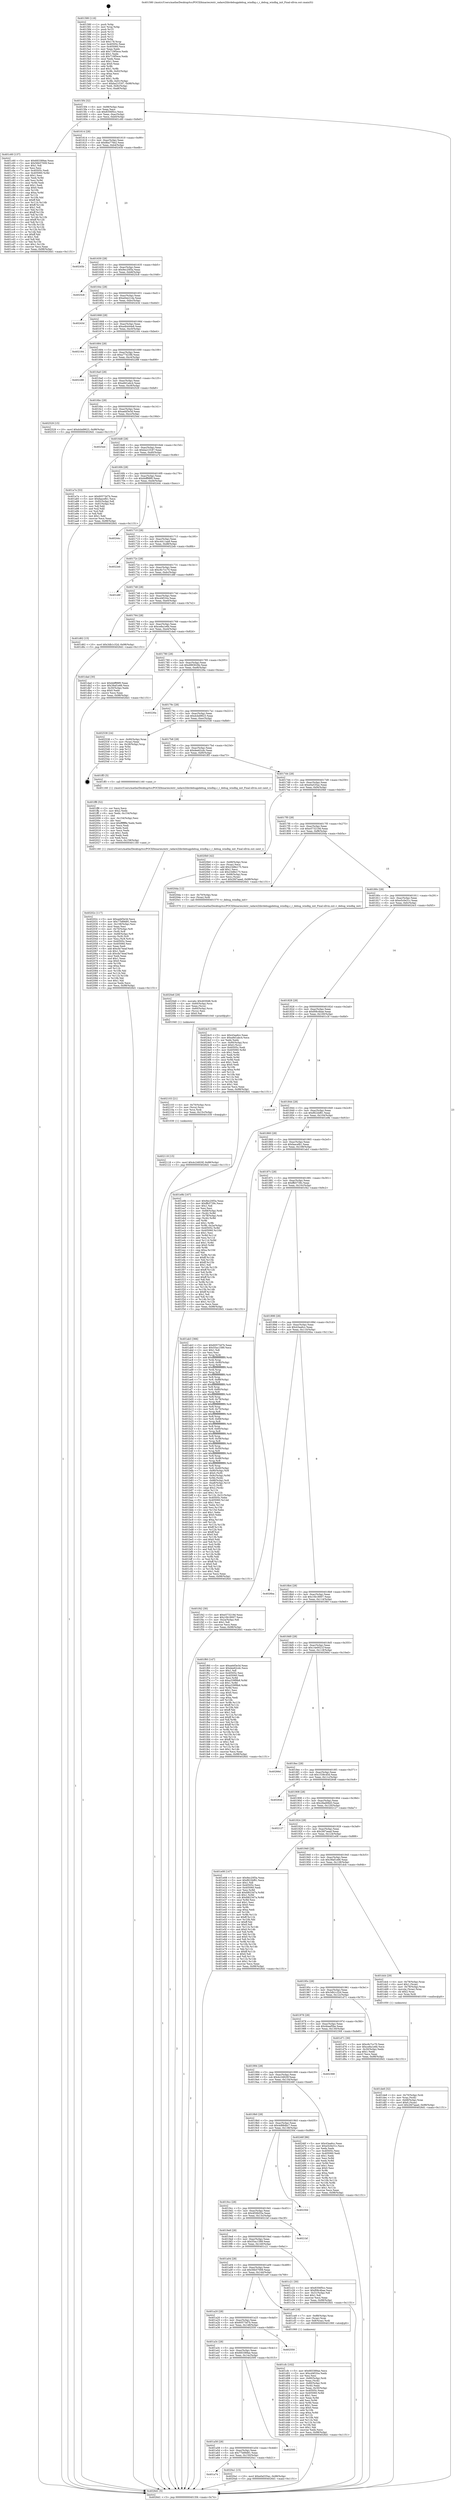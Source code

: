 digraph "0x401580" {
  label = "0x401580 (/mnt/c/Users/mathe/Desktop/tcc/POCII/binaries/extr_radare2librdebugpdebug_windbg.c_r_debug_windbg_init_Final-ollvm.out::main(0))"
  labelloc = "t"
  node[shape=record]

  Entry [label="",width=0.3,height=0.3,shape=circle,fillcolor=black,style=filled]
  "0x4015f4" [label="{
     0x4015f4 [32]\l
     | [instrs]\l
     &nbsp;&nbsp;0x4015f4 \<+6\>: mov -0x98(%rbp),%eax\l
     &nbsp;&nbsp;0x4015fa \<+2\>: mov %eax,%ecx\l
     &nbsp;&nbsp;0x4015fc \<+6\>: sub $0x8356f5cc,%ecx\l
     &nbsp;&nbsp;0x401602 \<+6\>: mov %eax,-0xac(%rbp)\l
     &nbsp;&nbsp;0x401608 \<+6\>: mov %ecx,-0xb0(%rbp)\l
     &nbsp;&nbsp;0x40160e \<+6\>: je 0000000000401c60 \<main+0x6e0\>\l
  }"]
  "0x401c60" [label="{
     0x401c60 [137]\l
     | [instrs]\l
     &nbsp;&nbsp;0x401c60 \<+5\>: mov $0x683389ae,%eax\l
     &nbsp;&nbsp;0x401c65 \<+5\>: mov $0x56b57009,%ecx\l
     &nbsp;&nbsp;0x401c6a \<+2\>: mov $0x1,%dl\l
     &nbsp;&nbsp;0x401c6c \<+2\>: xor %esi,%esi\l
     &nbsp;&nbsp;0x401c6e \<+7\>: mov 0x40505c,%edi\l
     &nbsp;&nbsp;0x401c75 \<+8\>: mov 0x405060,%r8d\l
     &nbsp;&nbsp;0x401c7d \<+3\>: sub $0x1,%esi\l
     &nbsp;&nbsp;0x401c80 \<+3\>: mov %edi,%r9d\l
     &nbsp;&nbsp;0x401c83 \<+3\>: add %esi,%r9d\l
     &nbsp;&nbsp;0x401c86 \<+4\>: imul %r9d,%edi\l
     &nbsp;&nbsp;0x401c8a \<+3\>: and $0x1,%edi\l
     &nbsp;&nbsp;0x401c8d \<+3\>: cmp $0x0,%edi\l
     &nbsp;&nbsp;0x401c90 \<+4\>: sete %r10b\l
     &nbsp;&nbsp;0x401c94 \<+4\>: cmp $0xa,%r8d\l
     &nbsp;&nbsp;0x401c98 \<+4\>: setl %r11b\l
     &nbsp;&nbsp;0x401c9c \<+3\>: mov %r10b,%bl\l
     &nbsp;&nbsp;0x401c9f \<+3\>: xor $0xff,%bl\l
     &nbsp;&nbsp;0x401ca2 \<+3\>: mov %r11b,%r14b\l
     &nbsp;&nbsp;0x401ca5 \<+4\>: xor $0xff,%r14b\l
     &nbsp;&nbsp;0x401ca9 \<+3\>: xor $0x1,%dl\l
     &nbsp;&nbsp;0x401cac \<+3\>: mov %bl,%r15b\l
     &nbsp;&nbsp;0x401caf \<+4\>: and $0xff,%r15b\l
     &nbsp;&nbsp;0x401cb3 \<+3\>: and %dl,%r10b\l
     &nbsp;&nbsp;0x401cb6 \<+3\>: mov %r14b,%r12b\l
     &nbsp;&nbsp;0x401cb9 \<+4\>: and $0xff,%r12b\l
     &nbsp;&nbsp;0x401cbd \<+3\>: and %dl,%r11b\l
     &nbsp;&nbsp;0x401cc0 \<+3\>: or %r10b,%r15b\l
     &nbsp;&nbsp;0x401cc3 \<+3\>: or %r11b,%r12b\l
     &nbsp;&nbsp;0x401cc6 \<+3\>: xor %r12b,%r15b\l
     &nbsp;&nbsp;0x401cc9 \<+3\>: or %r14b,%bl\l
     &nbsp;&nbsp;0x401ccc \<+3\>: xor $0xff,%bl\l
     &nbsp;&nbsp;0x401ccf \<+3\>: or $0x1,%dl\l
     &nbsp;&nbsp;0x401cd2 \<+2\>: and %dl,%bl\l
     &nbsp;&nbsp;0x401cd4 \<+3\>: or %bl,%r15b\l
     &nbsp;&nbsp;0x401cd7 \<+4\>: test $0x1,%r15b\l
     &nbsp;&nbsp;0x401cdb \<+3\>: cmovne %ecx,%eax\l
     &nbsp;&nbsp;0x401cde \<+6\>: mov %eax,-0x98(%rbp)\l
     &nbsp;&nbsp;0x401ce4 \<+5\>: jmp 00000000004026d1 \<main+0x1151\>\l
  }"]
  "0x401614" [label="{
     0x401614 [28]\l
     | [instrs]\l
     &nbsp;&nbsp;0x401614 \<+5\>: jmp 0000000000401619 \<main+0x99\>\l
     &nbsp;&nbsp;0x401619 \<+6\>: mov -0xac(%rbp),%eax\l
     &nbsp;&nbsp;0x40161f \<+5\>: sub $0x8ba776e2,%eax\l
     &nbsp;&nbsp;0x401624 \<+6\>: mov %eax,-0xb4(%rbp)\l
     &nbsp;&nbsp;0x40162a \<+6\>: je 000000000040245b \<main+0xedb\>\l
  }"]
  Exit [label="",width=0.3,height=0.3,shape=circle,fillcolor=black,style=filled,peripheries=2]
  "0x40245b" [label="{
     0x40245b\l
  }", style=dashed]
  "0x401630" [label="{
     0x401630 [28]\l
     | [instrs]\l
     &nbsp;&nbsp;0x401630 \<+5\>: jmp 0000000000401635 \<main+0xb5\>\l
     &nbsp;&nbsp;0x401635 \<+6\>: mov -0xac(%rbp),%eax\l
     &nbsp;&nbsp;0x40163b \<+5\>: sub $0x9ec20f3a,%eax\l
     &nbsp;&nbsp;0x401640 \<+6\>: mov %eax,-0xb8(%rbp)\l
     &nbsp;&nbsp;0x401646 \<+6\>: je 00000000004025c8 \<main+0x1048\>\l
  }"]
  "0x402118" [label="{
     0x402118 [15]\l
     | [instrs]\l
     &nbsp;&nbsp;0x402118 \<+10\>: movl $0x4c24820f,-0x98(%rbp)\l
     &nbsp;&nbsp;0x402122 \<+5\>: jmp 00000000004026d1 \<main+0x1151\>\l
  }"]
  "0x4025c8" [label="{
     0x4025c8\l
  }", style=dashed]
  "0x40164c" [label="{
     0x40164c [28]\l
     | [instrs]\l
     &nbsp;&nbsp;0x40164c \<+5\>: jmp 0000000000401651 \<main+0xd1\>\l
     &nbsp;&nbsp;0x401651 \<+6\>: mov -0xac(%rbp),%eax\l
     &nbsp;&nbsp;0x401657 \<+5\>: sub $0xa0ee21da,%eax\l
     &nbsp;&nbsp;0x40165c \<+6\>: mov %eax,-0xbc(%rbp)\l
     &nbsp;&nbsp;0x401662 \<+6\>: je 000000000040243d \<main+0xebd\>\l
  }"]
  "0x402103" [label="{
     0x402103 [21]\l
     | [instrs]\l
     &nbsp;&nbsp;0x402103 \<+4\>: mov -0x70(%rbp),%rcx\l
     &nbsp;&nbsp;0x402107 \<+3\>: mov (%rcx),%rcx\l
     &nbsp;&nbsp;0x40210a \<+3\>: mov %rcx,%rdi\l
     &nbsp;&nbsp;0x40210d \<+6\>: mov %eax,-0x15c(%rbp)\l
     &nbsp;&nbsp;0x402113 \<+5\>: call 0000000000401030 \<free@plt\>\l
     | [calls]\l
     &nbsp;&nbsp;0x401030 \{1\} (unknown)\l
  }"]
  "0x40243d" [label="{
     0x40243d\l
  }", style=dashed]
  "0x401668" [label="{
     0x401668 [28]\l
     | [instrs]\l
     &nbsp;&nbsp;0x401668 \<+5\>: jmp 000000000040166d \<main+0xed\>\l
     &nbsp;&nbsp;0x40166d \<+6\>: mov -0xac(%rbp),%eax\l
     &nbsp;&nbsp;0x401673 \<+5\>: sub $0xa4b444e8,%eax\l
     &nbsp;&nbsp;0x401678 \<+6\>: mov %eax,-0xc0(%rbp)\l
     &nbsp;&nbsp;0x40167e \<+6\>: je 0000000000402164 \<main+0xbe4\>\l
  }"]
  "0x4020e6" [label="{
     0x4020e6 [29]\l
     | [instrs]\l
     &nbsp;&nbsp;0x4020e6 \<+10\>: movabs $0x4030d6,%rdi\l
     &nbsp;&nbsp;0x4020f0 \<+4\>: mov -0x60(%rbp),%rcx\l
     &nbsp;&nbsp;0x4020f4 \<+2\>: mov %eax,(%rcx)\l
     &nbsp;&nbsp;0x4020f6 \<+4\>: mov -0x60(%rbp),%rcx\l
     &nbsp;&nbsp;0x4020fa \<+2\>: mov (%rcx),%esi\l
     &nbsp;&nbsp;0x4020fc \<+2\>: mov $0x0,%al\l
     &nbsp;&nbsp;0x4020fe \<+5\>: call 0000000000401040 \<printf@plt\>\l
     | [calls]\l
     &nbsp;&nbsp;0x401040 \{1\} (unknown)\l
  }"]
  "0x402164" [label="{
     0x402164\l
  }", style=dashed]
  "0x401684" [label="{
     0x401684 [28]\l
     | [instrs]\l
     &nbsp;&nbsp;0x401684 \<+5\>: jmp 0000000000401689 \<main+0x109\>\l
     &nbsp;&nbsp;0x401689 \<+6\>: mov -0xac(%rbp),%eax\l
     &nbsp;&nbsp;0x40168f \<+5\>: sub $0xa77423fb,%eax\l
     &nbsp;&nbsp;0x401694 \<+6\>: mov %eax,-0xc4(%rbp)\l
     &nbsp;&nbsp;0x40169a \<+6\>: je 0000000000402288 \<main+0xd08\>\l
  }"]
  "0x401a74" [label="{
     0x401a74\l
  }", style=dashed]
  "0x402288" [label="{
     0x402288\l
  }", style=dashed]
  "0x4016a0" [label="{
     0x4016a0 [28]\l
     | [instrs]\l
     &nbsp;&nbsp;0x4016a0 \<+5\>: jmp 00000000004016a5 \<main+0x125\>\l
     &nbsp;&nbsp;0x4016a5 \<+6\>: mov -0xac(%rbp),%eax\l
     &nbsp;&nbsp;0x4016ab \<+5\>: sub $0xa9d1abc4,%eax\l
     &nbsp;&nbsp;0x4016b0 \<+6\>: mov %eax,-0xc8(%rbp)\l
     &nbsp;&nbsp;0x4016b6 \<+6\>: je 0000000000402529 \<main+0xfa9\>\l
  }"]
  "0x4020a1" [label="{
     0x4020a1 [15]\l
     | [instrs]\l
     &nbsp;&nbsp;0x4020a1 \<+10\>: movl $0xe0a535ac,-0x98(%rbp)\l
     &nbsp;&nbsp;0x4020ab \<+5\>: jmp 00000000004026d1 \<main+0x1151\>\l
  }"]
  "0x402529" [label="{
     0x402529 [15]\l
     | [instrs]\l
     &nbsp;&nbsp;0x402529 \<+10\>: movl $0xdcbd9623,-0x98(%rbp)\l
     &nbsp;&nbsp;0x402533 \<+5\>: jmp 00000000004026d1 \<main+0x1151\>\l
  }"]
  "0x4016bc" [label="{
     0x4016bc [28]\l
     | [instrs]\l
     &nbsp;&nbsp;0x4016bc \<+5\>: jmp 00000000004016c1 \<main+0x141\>\l
     &nbsp;&nbsp;0x4016c1 \<+6\>: mov -0xac(%rbp),%eax\l
     &nbsp;&nbsp;0x4016c7 \<+5\>: sub $0xaebf3e3d,%eax\l
     &nbsp;&nbsp;0x4016cc \<+6\>: mov %eax,-0xcc(%rbp)\l
     &nbsp;&nbsp;0x4016d2 \<+6\>: je 00000000004025ed \<main+0x106d\>\l
  }"]
  "0x401a58" [label="{
     0x401a58 [28]\l
     | [instrs]\l
     &nbsp;&nbsp;0x401a58 \<+5\>: jmp 0000000000401a5d \<main+0x4dd\>\l
     &nbsp;&nbsp;0x401a5d \<+6\>: mov -0xac(%rbp),%eax\l
     &nbsp;&nbsp;0x401a63 \<+5\>: sub $0x77b89d91,%eax\l
     &nbsp;&nbsp;0x401a68 \<+6\>: mov %eax,-0x150(%rbp)\l
     &nbsp;&nbsp;0x401a6e \<+6\>: je 00000000004020a1 \<main+0xb21\>\l
  }"]
  "0x4025ed" [label="{
     0x4025ed\l
  }", style=dashed]
  "0x4016d8" [label="{
     0x4016d8 [28]\l
     | [instrs]\l
     &nbsp;&nbsp;0x4016d8 \<+5\>: jmp 00000000004016dd \<main+0x15d\>\l
     &nbsp;&nbsp;0x4016dd \<+6\>: mov -0xac(%rbp),%eax\l
     &nbsp;&nbsp;0x4016e3 \<+5\>: sub $0xba21f187,%eax\l
     &nbsp;&nbsp;0x4016e8 \<+6\>: mov %eax,-0xd0(%rbp)\l
     &nbsp;&nbsp;0x4016ee \<+6\>: je 0000000000401a7e \<main+0x4fe\>\l
  }"]
  "0x402595" [label="{
     0x402595\l
  }", style=dashed]
  "0x401a7e" [label="{
     0x401a7e [53]\l
     | [instrs]\l
     &nbsp;&nbsp;0x401a7e \<+5\>: mov $0x60573d7b,%eax\l
     &nbsp;&nbsp;0x401a83 \<+5\>: mov $0xfaacefb1,%ecx\l
     &nbsp;&nbsp;0x401a88 \<+6\>: mov -0x92(%rbp),%dl\l
     &nbsp;&nbsp;0x401a8e \<+7\>: mov -0x91(%rbp),%sil\l
     &nbsp;&nbsp;0x401a95 \<+3\>: mov %dl,%dil\l
     &nbsp;&nbsp;0x401a98 \<+3\>: and %sil,%dil\l
     &nbsp;&nbsp;0x401a9b \<+3\>: xor %sil,%dl\l
     &nbsp;&nbsp;0x401a9e \<+3\>: or %dl,%dil\l
     &nbsp;&nbsp;0x401aa1 \<+4\>: test $0x1,%dil\l
     &nbsp;&nbsp;0x401aa5 \<+3\>: cmovne %ecx,%eax\l
     &nbsp;&nbsp;0x401aa8 \<+6\>: mov %eax,-0x98(%rbp)\l
     &nbsp;&nbsp;0x401aae \<+5\>: jmp 00000000004026d1 \<main+0x1151\>\l
  }"]
  "0x4016f4" [label="{
     0x4016f4 [28]\l
     | [instrs]\l
     &nbsp;&nbsp;0x4016f4 \<+5\>: jmp 00000000004016f9 \<main+0x179\>\l
     &nbsp;&nbsp;0x4016f9 \<+6\>: mov -0xac(%rbp),%eax\l
     &nbsp;&nbsp;0x4016ff \<+5\>: sub $0xbbff98f0,%eax\l
     &nbsp;&nbsp;0x401704 \<+6\>: mov %eax,-0xd4(%rbp)\l
     &nbsp;&nbsp;0x40170a \<+6\>: je 000000000040244c \<main+0xecc\>\l
  }"]
  "0x4026d1" [label="{
     0x4026d1 [5]\l
     | [instrs]\l
     &nbsp;&nbsp;0x4026d1 \<+5\>: jmp 00000000004015f4 \<main+0x74\>\l
  }"]
  "0x401580" [label="{
     0x401580 [116]\l
     | [instrs]\l
     &nbsp;&nbsp;0x401580 \<+1\>: push %rbp\l
     &nbsp;&nbsp;0x401581 \<+3\>: mov %rsp,%rbp\l
     &nbsp;&nbsp;0x401584 \<+2\>: push %r15\l
     &nbsp;&nbsp;0x401586 \<+2\>: push %r14\l
     &nbsp;&nbsp;0x401588 \<+2\>: push %r13\l
     &nbsp;&nbsp;0x40158a \<+2\>: push %r12\l
     &nbsp;&nbsp;0x40158c \<+1\>: push %rbx\l
     &nbsp;&nbsp;0x40158d \<+7\>: sub $0x178,%rsp\l
     &nbsp;&nbsp;0x401594 \<+7\>: mov 0x40505c,%eax\l
     &nbsp;&nbsp;0x40159b \<+7\>: mov 0x405060,%ecx\l
     &nbsp;&nbsp;0x4015a2 \<+2\>: mov %eax,%edx\l
     &nbsp;&nbsp;0x4015a4 \<+6\>: add $0x719f5ece,%edx\l
     &nbsp;&nbsp;0x4015aa \<+3\>: sub $0x1,%edx\l
     &nbsp;&nbsp;0x4015ad \<+6\>: sub $0x719f5ece,%edx\l
     &nbsp;&nbsp;0x4015b3 \<+3\>: imul %edx,%eax\l
     &nbsp;&nbsp;0x4015b6 \<+3\>: and $0x1,%eax\l
     &nbsp;&nbsp;0x4015b9 \<+3\>: cmp $0x0,%eax\l
     &nbsp;&nbsp;0x4015bc \<+4\>: sete %r8b\l
     &nbsp;&nbsp;0x4015c0 \<+4\>: and $0x1,%r8b\l
     &nbsp;&nbsp;0x4015c4 \<+7\>: mov %r8b,-0x92(%rbp)\l
     &nbsp;&nbsp;0x4015cb \<+3\>: cmp $0xa,%ecx\l
     &nbsp;&nbsp;0x4015ce \<+4\>: setl %r8b\l
     &nbsp;&nbsp;0x4015d2 \<+4\>: and $0x1,%r8b\l
     &nbsp;&nbsp;0x4015d6 \<+7\>: mov %r8b,-0x91(%rbp)\l
     &nbsp;&nbsp;0x4015dd \<+10\>: movl $0xba21f187,-0x98(%rbp)\l
     &nbsp;&nbsp;0x4015e7 \<+6\>: mov %edi,-0x9c(%rbp)\l
     &nbsp;&nbsp;0x4015ed \<+7\>: mov %rsi,-0xa8(%rbp)\l
  }"]
  "0x401a3c" [label="{
     0x401a3c [28]\l
     | [instrs]\l
     &nbsp;&nbsp;0x401a3c \<+5\>: jmp 0000000000401a41 \<main+0x4c1\>\l
     &nbsp;&nbsp;0x401a41 \<+6\>: mov -0xac(%rbp),%eax\l
     &nbsp;&nbsp;0x401a47 \<+5\>: sub $0x683389ae,%eax\l
     &nbsp;&nbsp;0x401a4c \<+6\>: mov %eax,-0x14c(%rbp)\l
     &nbsp;&nbsp;0x401a52 \<+6\>: je 0000000000402595 \<main+0x1015\>\l
  }"]
  "0x40244c" [label="{
     0x40244c\l
  }", style=dashed]
  "0x401710" [label="{
     0x401710 [28]\l
     | [instrs]\l
     &nbsp;&nbsp;0x401710 \<+5\>: jmp 0000000000401715 \<main+0x195\>\l
     &nbsp;&nbsp;0x401715 \<+6\>: mov -0xac(%rbp),%eax\l
     &nbsp;&nbsp;0x40171b \<+5\>: sub $0xc4411aa9,%eax\l
     &nbsp;&nbsp;0x401720 \<+6\>: mov %eax,-0xd8(%rbp)\l
     &nbsp;&nbsp;0x401726 \<+6\>: je 00000000004022eb \<main+0xd6b\>\l
  }"]
  "0x402550" [label="{
     0x402550\l
  }", style=dashed]
  "0x4022eb" [label="{
     0x4022eb\l
  }", style=dashed]
  "0x40172c" [label="{
     0x40172c [28]\l
     | [instrs]\l
     &nbsp;&nbsp;0x40172c \<+5\>: jmp 0000000000401731 \<main+0x1b1\>\l
     &nbsp;&nbsp;0x401731 \<+6\>: mov -0xac(%rbp),%eax\l
     &nbsp;&nbsp;0x401737 \<+5\>: sub $0xc6c7cc70,%eax\l
     &nbsp;&nbsp;0x40173c \<+6\>: mov %eax,-0xdc(%rbp)\l
     &nbsp;&nbsp;0x401742 \<+6\>: je 0000000000401d8f \<main+0x80f\>\l
  }"]
  "0x40202c" [label="{
     0x40202c [117]\l
     | [instrs]\l
     &nbsp;&nbsp;0x40202c \<+5\>: mov $0xaebf3e3d,%ecx\l
     &nbsp;&nbsp;0x402031 \<+5\>: mov $0x77b89d91,%edx\l
     &nbsp;&nbsp;0x402036 \<+6\>: mov -0x158(%rbp),%esi\l
     &nbsp;&nbsp;0x40203c \<+3\>: imul %eax,%esi\l
     &nbsp;&nbsp;0x40203f \<+4\>: mov -0x70(%rbp),%r8\l
     &nbsp;&nbsp;0x402043 \<+3\>: mov (%r8),%r8\l
     &nbsp;&nbsp;0x402046 \<+4\>: mov -0x68(%rbp),%r9\l
     &nbsp;&nbsp;0x40204a \<+3\>: movslq (%r9),%r9\l
     &nbsp;&nbsp;0x40204d \<+4\>: mov %esi,(%r8,%r9,4)\l
     &nbsp;&nbsp;0x402051 \<+7\>: mov 0x40505c,%eax\l
     &nbsp;&nbsp;0x402058 \<+7\>: mov 0x405060,%esi\l
     &nbsp;&nbsp;0x40205f \<+2\>: mov %eax,%edi\l
     &nbsp;&nbsp;0x402061 \<+6\>: add $0xcfa74eaf,%edi\l
     &nbsp;&nbsp;0x402067 \<+3\>: sub $0x1,%edi\l
     &nbsp;&nbsp;0x40206a \<+6\>: sub $0xcfa74eaf,%edi\l
     &nbsp;&nbsp;0x402070 \<+3\>: imul %edi,%eax\l
     &nbsp;&nbsp;0x402073 \<+3\>: and $0x1,%eax\l
     &nbsp;&nbsp;0x402076 \<+3\>: cmp $0x0,%eax\l
     &nbsp;&nbsp;0x402079 \<+4\>: sete %r10b\l
     &nbsp;&nbsp;0x40207d \<+3\>: cmp $0xa,%esi\l
     &nbsp;&nbsp;0x402080 \<+4\>: setl %r11b\l
     &nbsp;&nbsp;0x402084 \<+3\>: mov %r10b,%bl\l
     &nbsp;&nbsp;0x402087 \<+3\>: and %r11b,%bl\l
     &nbsp;&nbsp;0x40208a \<+3\>: xor %r11b,%r10b\l
     &nbsp;&nbsp;0x40208d \<+3\>: or %r10b,%bl\l
     &nbsp;&nbsp;0x402090 \<+3\>: test $0x1,%bl\l
     &nbsp;&nbsp;0x402093 \<+3\>: cmovne %edx,%ecx\l
     &nbsp;&nbsp;0x402096 \<+6\>: mov %ecx,-0x98(%rbp)\l
     &nbsp;&nbsp;0x40209c \<+5\>: jmp 00000000004026d1 \<main+0x1151\>\l
  }"]
  "0x401d8f" [label="{
     0x401d8f\l
  }", style=dashed]
  "0x401748" [label="{
     0x401748 [28]\l
     | [instrs]\l
     &nbsp;&nbsp;0x401748 \<+5\>: jmp 000000000040174d \<main+0x1cd\>\l
     &nbsp;&nbsp;0x40174d \<+6\>: mov -0xac(%rbp),%eax\l
     &nbsp;&nbsp;0x401753 \<+5\>: sub $0xcd4f1fce,%eax\l
     &nbsp;&nbsp;0x401758 \<+6\>: mov %eax,-0xe0(%rbp)\l
     &nbsp;&nbsp;0x40175e \<+6\>: je 0000000000401d62 \<main+0x7e2\>\l
  }"]
  "0x401ff8" [label="{
     0x401ff8 [52]\l
     | [instrs]\l
     &nbsp;&nbsp;0x401ff8 \<+2\>: xor %ecx,%ecx\l
     &nbsp;&nbsp;0x401ffa \<+5\>: mov $0x2,%edx\l
     &nbsp;&nbsp;0x401fff \<+6\>: mov %edx,-0x154(%rbp)\l
     &nbsp;&nbsp;0x402005 \<+1\>: cltd\l
     &nbsp;&nbsp;0x402006 \<+6\>: mov -0x154(%rbp),%esi\l
     &nbsp;&nbsp;0x40200c \<+2\>: idiv %esi\l
     &nbsp;&nbsp;0x40200e \<+6\>: imul $0xfffffffe,%edx,%edx\l
     &nbsp;&nbsp;0x402014 \<+2\>: mov %ecx,%edi\l
     &nbsp;&nbsp;0x402016 \<+2\>: sub %edx,%edi\l
     &nbsp;&nbsp;0x402018 \<+2\>: mov %ecx,%edx\l
     &nbsp;&nbsp;0x40201a \<+3\>: sub $0x1,%edx\l
     &nbsp;&nbsp;0x40201d \<+2\>: add %edx,%edi\l
     &nbsp;&nbsp;0x40201f \<+2\>: sub %edi,%ecx\l
     &nbsp;&nbsp;0x402021 \<+6\>: mov %ecx,-0x158(%rbp)\l
     &nbsp;&nbsp;0x402027 \<+5\>: call 0000000000401160 \<next_i\>\l
     | [calls]\l
     &nbsp;&nbsp;0x401160 \{1\} (/mnt/c/Users/mathe/Desktop/tcc/POCII/binaries/extr_radare2librdebugpdebug_windbg.c_r_debug_windbg_init_Final-ollvm.out::next_i)\l
  }"]
  "0x401d62" [label="{
     0x401d62 [15]\l
     | [instrs]\l
     &nbsp;&nbsp;0x401d62 \<+10\>: movl $0x3db1c32d,-0x98(%rbp)\l
     &nbsp;&nbsp;0x401d6c \<+5\>: jmp 00000000004026d1 \<main+0x1151\>\l
  }"]
  "0x401764" [label="{
     0x401764 [28]\l
     | [instrs]\l
     &nbsp;&nbsp;0x401764 \<+5\>: jmp 0000000000401769 \<main+0x1e9\>\l
     &nbsp;&nbsp;0x401769 \<+6\>: mov -0xac(%rbp),%eax\l
     &nbsp;&nbsp;0x40176f \<+5\>: sub $0xce8a1e6b,%eax\l
     &nbsp;&nbsp;0x401774 \<+6\>: mov %eax,-0xe4(%rbp)\l
     &nbsp;&nbsp;0x40177a \<+6\>: je 0000000000401dad \<main+0x82d\>\l
  }"]
  "0x401de8" [label="{
     0x401de8 [32]\l
     | [instrs]\l
     &nbsp;&nbsp;0x401de8 \<+4\>: mov -0x70(%rbp),%rdi\l
     &nbsp;&nbsp;0x401dec \<+3\>: mov %rax,(%rdi)\l
     &nbsp;&nbsp;0x401def \<+4\>: mov -0x68(%rbp),%rax\l
     &nbsp;&nbsp;0x401df3 \<+6\>: movl $0x0,(%rax)\l
     &nbsp;&nbsp;0x401df9 \<+10\>: movl $0x2fd7aaad,-0x98(%rbp)\l
     &nbsp;&nbsp;0x401e03 \<+5\>: jmp 00000000004026d1 \<main+0x1151\>\l
  }"]
  "0x401dad" [label="{
     0x401dad [30]\l
     | [instrs]\l
     &nbsp;&nbsp;0x401dad \<+5\>: mov $0xbbff98f0,%eax\l
     &nbsp;&nbsp;0x401db2 \<+5\>: mov $0x38af1e66,%ecx\l
     &nbsp;&nbsp;0x401db7 \<+3\>: mov -0x30(%rbp),%edx\l
     &nbsp;&nbsp;0x401dba \<+3\>: cmp $0x0,%edx\l
     &nbsp;&nbsp;0x401dbd \<+3\>: cmove %ecx,%eax\l
     &nbsp;&nbsp;0x401dc0 \<+6\>: mov %eax,-0x98(%rbp)\l
     &nbsp;&nbsp;0x401dc6 \<+5\>: jmp 00000000004026d1 \<main+0x1151\>\l
  }"]
  "0x401780" [label="{
     0x401780 [28]\l
     | [instrs]\l
     &nbsp;&nbsp;0x401780 \<+5\>: jmp 0000000000401785 \<main+0x205\>\l
     &nbsp;&nbsp;0x401785 \<+6\>: mov -0xac(%rbp),%eax\l
     &nbsp;&nbsp;0x40178b \<+5\>: sub $0xd983628e,%eax\l
     &nbsp;&nbsp;0x401790 \<+6\>: mov %eax,-0xe8(%rbp)\l
     &nbsp;&nbsp;0x401796 \<+6\>: je 000000000040226a \<main+0xcea\>\l
  }"]
  "0x401cfc" [label="{
     0x401cfc [102]\l
     | [instrs]\l
     &nbsp;&nbsp;0x401cfc \<+5\>: mov $0x683389ae,%ecx\l
     &nbsp;&nbsp;0x401d01 \<+5\>: mov $0xcd4f1fce,%edx\l
     &nbsp;&nbsp;0x401d06 \<+2\>: xor %esi,%esi\l
     &nbsp;&nbsp;0x401d08 \<+4\>: mov -0x80(%rbp),%rdi\l
     &nbsp;&nbsp;0x401d0c \<+2\>: mov %eax,(%rdi)\l
     &nbsp;&nbsp;0x401d0e \<+4\>: mov -0x80(%rbp),%rdi\l
     &nbsp;&nbsp;0x401d12 \<+2\>: mov (%rdi),%eax\l
     &nbsp;&nbsp;0x401d14 \<+3\>: mov %eax,-0x30(%rbp)\l
     &nbsp;&nbsp;0x401d17 \<+7\>: mov 0x40505c,%eax\l
     &nbsp;&nbsp;0x401d1e \<+8\>: mov 0x405060,%r8d\l
     &nbsp;&nbsp;0x401d26 \<+3\>: sub $0x1,%esi\l
     &nbsp;&nbsp;0x401d29 \<+3\>: mov %eax,%r9d\l
     &nbsp;&nbsp;0x401d2c \<+3\>: add %esi,%r9d\l
     &nbsp;&nbsp;0x401d2f \<+4\>: imul %r9d,%eax\l
     &nbsp;&nbsp;0x401d33 \<+3\>: and $0x1,%eax\l
     &nbsp;&nbsp;0x401d36 \<+3\>: cmp $0x0,%eax\l
     &nbsp;&nbsp;0x401d39 \<+4\>: sete %r10b\l
     &nbsp;&nbsp;0x401d3d \<+4\>: cmp $0xa,%r8d\l
     &nbsp;&nbsp;0x401d41 \<+4\>: setl %r11b\l
     &nbsp;&nbsp;0x401d45 \<+3\>: mov %r10b,%bl\l
     &nbsp;&nbsp;0x401d48 \<+3\>: and %r11b,%bl\l
     &nbsp;&nbsp;0x401d4b \<+3\>: xor %r11b,%r10b\l
     &nbsp;&nbsp;0x401d4e \<+3\>: or %r10b,%bl\l
     &nbsp;&nbsp;0x401d51 \<+3\>: test $0x1,%bl\l
     &nbsp;&nbsp;0x401d54 \<+3\>: cmovne %edx,%ecx\l
     &nbsp;&nbsp;0x401d57 \<+6\>: mov %ecx,-0x98(%rbp)\l
     &nbsp;&nbsp;0x401d5d \<+5\>: jmp 00000000004026d1 \<main+0x1151\>\l
  }"]
  "0x40226a" [label="{
     0x40226a\l
  }", style=dashed]
  "0x40179c" [label="{
     0x40179c [28]\l
     | [instrs]\l
     &nbsp;&nbsp;0x40179c \<+5\>: jmp 00000000004017a1 \<main+0x221\>\l
     &nbsp;&nbsp;0x4017a1 \<+6\>: mov -0xac(%rbp),%eax\l
     &nbsp;&nbsp;0x4017a7 \<+5\>: sub $0xdcbd9623,%eax\l
     &nbsp;&nbsp;0x4017ac \<+6\>: mov %eax,-0xec(%rbp)\l
     &nbsp;&nbsp;0x4017b2 \<+6\>: je 0000000000402538 \<main+0xfb8\>\l
  }"]
  "0x401a20" [label="{
     0x401a20 [28]\l
     | [instrs]\l
     &nbsp;&nbsp;0x401a20 \<+5\>: jmp 0000000000401a25 \<main+0x4a5\>\l
     &nbsp;&nbsp;0x401a25 \<+6\>: mov -0xac(%rbp),%eax\l
     &nbsp;&nbsp;0x401a2b \<+5\>: sub $0x60573d7b,%eax\l
     &nbsp;&nbsp;0x401a30 \<+6\>: mov %eax,-0x148(%rbp)\l
     &nbsp;&nbsp;0x401a36 \<+6\>: je 0000000000402550 \<main+0xfd0\>\l
  }"]
  "0x402538" [label="{
     0x402538 [24]\l
     | [instrs]\l
     &nbsp;&nbsp;0x402538 \<+7\>: mov -0x90(%rbp),%rax\l
     &nbsp;&nbsp;0x40253f \<+2\>: mov (%rax),%eax\l
     &nbsp;&nbsp;0x402541 \<+4\>: lea -0x28(%rbp),%rsp\l
     &nbsp;&nbsp;0x402545 \<+1\>: pop %rbx\l
     &nbsp;&nbsp;0x402546 \<+2\>: pop %r12\l
     &nbsp;&nbsp;0x402548 \<+2\>: pop %r13\l
     &nbsp;&nbsp;0x40254a \<+2\>: pop %r14\l
     &nbsp;&nbsp;0x40254c \<+2\>: pop %r15\l
     &nbsp;&nbsp;0x40254e \<+1\>: pop %rbp\l
     &nbsp;&nbsp;0x40254f \<+1\>: ret\l
  }"]
  "0x4017b8" [label="{
     0x4017b8 [28]\l
     | [instrs]\l
     &nbsp;&nbsp;0x4017b8 \<+5\>: jmp 00000000004017bd \<main+0x23d\>\l
     &nbsp;&nbsp;0x4017bd \<+6\>: mov -0xac(%rbp),%eax\l
     &nbsp;&nbsp;0x4017c3 \<+5\>: sub $0xdee62cdc,%eax\l
     &nbsp;&nbsp;0x4017c8 \<+6\>: mov %eax,-0xf0(%rbp)\l
     &nbsp;&nbsp;0x4017ce \<+6\>: je 0000000000401ff3 \<main+0xa73\>\l
  }"]
  "0x401ce9" [label="{
     0x401ce9 [19]\l
     | [instrs]\l
     &nbsp;&nbsp;0x401ce9 \<+7\>: mov -0x88(%rbp),%rax\l
     &nbsp;&nbsp;0x401cf0 \<+3\>: mov (%rax),%rax\l
     &nbsp;&nbsp;0x401cf3 \<+4\>: mov 0x8(%rax),%rdi\l
     &nbsp;&nbsp;0x401cf7 \<+5\>: call 0000000000401060 \<atoi@plt\>\l
     | [calls]\l
     &nbsp;&nbsp;0x401060 \{1\} (unknown)\l
  }"]
  "0x401ff3" [label="{
     0x401ff3 [5]\l
     | [instrs]\l
     &nbsp;&nbsp;0x401ff3 \<+5\>: call 0000000000401160 \<next_i\>\l
     | [calls]\l
     &nbsp;&nbsp;0x401160 \{1\} (/mnt/c/Users/mathe/Desktop/tcc/POCII/binaries/extr_radare2librdebugpdebug_windbg.c_r_debug_windbg_init_Final-ollvm.out::next_i)\l
  }"]
  "0x4017d4" [label="{
     0x4017d4 [28]\l
     | [instrs]\l
     &nbsp;&nbsp;0x4017d4 \<+5\>: jmp 00000000004017d9 \<main+0x259\>\l
     &nbsp;&nbsp;0x4017d9 \<+6\>: mov -0xac(%rbp),%eax\l
     &nbsp;&nbsp;0x4017df \<+5\>: sub $0xe0a535ac,%eax\l
     &nbsp;&nbsp;0x4017e4 \<+6\>: mov %eax,-0xf4(%rbp)\l
     &nbsp;&nbsp;0x4017ea \<+6\>: je 00000000004020b0 \<main+0xb30\>\l
  }"]
  "0x401a04" [label="{
     0x401a04 [28]\l
     | [instrs]\l
     &nbsp;&nbsp;0x401a04 \<+5\>: jmp 0000000000401a09 \<main+0x489\>\l
     &nbsp;&nbsp;0x401a09 \<+6\>: mov -0xac(%rbp),%eax\l
     &nbsp;&nbsp;0x401a0f \<+5\>: sub $0x56b57009,%eax\l
     &nbsp;&nbsp;0x401a14 \<+6\>: mov %eax,-0x144(%rbp)\l
     &nbsp;&nbsp;0x401a1a \<+6\>: je 0000000000401ce9 \<main+0x769\>\l
  }"]
  "0x4020b0" [label="{
     0x4020b0 [42]\l
     | [instrs]\l
     &nbsp;&nbsp;0x4020b0 \<+4\>: mov -0x68(%rbp),%rax\l
     &nbsp;&nbsp;0x4020b4 \<+2\>: mov (%rax),%ecx\l
     &nbsp;&nbsp;0x4020b6 \<+6\>: add $0x23d8e175,%ecx\l
     &nbsp;&nbsp;0x4020bc \<+3\>: add $0x1,%ecx\l
     &nbsp;&nbsp;0x4020bf \<+6\>: sub $0x23d8e175,%ecx\l
     &nbsp;&nbsp;0x4020c5 \<+4\>: mov -0x68(%rbp),%rax\l
     &nbsp;&nbsp;0x4020c9 \<+2\>: mov %ecx,(%rax)\l
     &nbsp;&nbsp;0x4020cb \<+10\>: movl $0x2fd7aaad,-0x98(%rbp)\l
     &nbsp;&nbsp;0x4020d5 \<+5\>: jmp 00000000004026d1 \<main+0x1151\>\l
  }"]
  "0x4017f0" [label="{
     0x4017f0 [28]\l
     | [instrs]\l
     &nbsp;&nbsp;0x4017f0 \<+5\>: jmp 00000000004017f5 \<main+0x275\>\l
     &nbsp;&nbsp;0x4017f5 \<+6\>: mov -0xac(%rbp),%eax\l
     &nbsp;&nbsp;0x4017fb \<+5\>: sub $0xe573219d,%eax\l
     &nbsp;&nbsp;0x401800 \<+6\>: mov %eax,-0xf8(%rbp)\l
     &nbsp;&nbsp;0x401806 \<+6\>: je 00000000004020da \<main+0xb5a\>\l
  }"]
  "0x401c21" [label="{
     0x401c21 [30]\l
     | [instrs]\l
     &nbsp;&nbsp;0x401c21 \<+5\>: mov $0x8356f5cc,%eax\l
     &nbsp;&nbsp;0x401c26 \<+5\>: mov $0xf08c4bae,%ecx\l
     &nbsp;&nbsp;0x401c2b \<+3\>: mov -0x31(%rbp),%dl\l
     &nbsp;&nbsp;0x401c2e \<+3\>: test $0x1,%dl\l
     &nbsp;&nbsp;0x401c31 \<+3\>: cmovne %ecx,%eax\l
     &nbsp;&nbsp;0x401c34 \<+6\>: mov %eax,-0x98(%rbp)\l
     &nbsp;&nbsp;0x401c3a \<+5\>: jmp 00000000004026d1 \<main+0x1151\>\l
  }"]
  "0x4020da" [label="{
     0x4020da [12]\l
     | [instrs]\l
     &nbsp;&nbsp;0x4020da \<+4\>: mov -0x70(%rbp),%rax\l
     &nbsp;&nbsp;0x4020de \<+3\>: mov (%rax),%rdi\l
     &nbsp;&nbsp;0x4020e1 \<+5\>: call 0000000000401570 \<r_debug_windbg_init\>\l
     | [calls]\l
     &nbsp;&nbsp;0x401570 \{1\} (/mnt/c/Users/mathe/Desktop/tcc/POCII/binaries/extr_radare2librdebugpdebug_windbg.c_r_debug_windbg_init_Final-ollvm.out::r_debug_windbg_init)\l
  }"]
  "0x40180c" [label="{
     0x40180c [28]\l
     | [instrs]\l
     &nbsp;&nbsp;0x40180c \<+5\>: jmp 0000000000401811 \<main+0x291\>\l
     &nbsp;&nbsp;0x401811 \<+6\>: mov -0xac(%rbp),%eax\l
     &nbsp;&nbsp;0x401817 \<+5\>: sub $0xe5c0e31c,%eax\l
     &nbsp;&nbsp;0x40181c \<+6\>: mov %eax,-0xfc(%rbp)\l
     &nbsp;&nbsp;0x401822 \<+6\>: je 00000000004024c5 \<main+0xf45\>\l
  }"]
  "0x4019e8" [label="{
     0x4019e8 [28]\l
     | [instrs]\l
     &nbsp;&nbsp;0x4019e8 \<+5\>: jmp 00000000004019ed \<main+0x46d\>\l
     &nbsp;&nbsp;0x4019ed \<+6\>: mov -0xac(%rbp),%eax\l
     &nbsp;&nbsp;0x4019f3 \<+5\>: sub $0x55ac1589,%eax\l
     &nbsp;&nbsp;0x4019f8 \<+6\>: mov %eax,-0x140(%rbp)\l
     &nbsp;&nbsp;0x4019fe \<+6\>: je 0000000000401c21 \<main+0x6a1\>\l
  }"]
  "0x4024c5" [label="{
     0x4024c5 [100]\l
     | [instrs]\l
     &nbsp;&nbsp;0x4024c5 \<+5\>: mov $0x43aa6cc,%eax\l
     &nbsp;&nbsp;0x4024ca \<+5\>: mov $0xa9d1abc4,%ecx\l
     &nbsp;&nbsp;0x4024cf \<+2\>: xor %edx,%edx\l
     &nbsp;&nbsp;0x4024d1 \<+7\>: mov -0x90(%rbp),%rsi\l
     &nbsp;&nbsp;0x4024d8 \<+6\>: movl $0x0,(%rsi)\l
     &nbsp;&nbsp;0x4024de \<+7\>: mov 0x40505c,%edi\l
     &nbsp;&nbsp;0x4024e5 \<+8\>: mov 0x405060,%r8d\l
     &nbsp;&nbsp;0x4024ed \<+3\>: sub $0x1,%edx\l
     &nbsp;&nbsp;0x4024f0 \<+3\>: mov %edi,%r9d\l
     &nbsp;&nbsp;0x4024f3 \<+3\>: add %edx,%r9d\l
     &nbsp;&nbsp;0x4024f6 \<+4\>: imul %r9d,%edi\l
     &nbsp;&nbsp;0x4024fa \<+3\>: and $0x1,%edi\l
     &nbsp;&nbsp;0x4024fd \<+3\>: cmp $0x0,%edi\l
     &nbsp;&nbsp;0x402500 \<+4\>: sete %r10b\l
     &nbsp;&nbsp;0x402504 \<+4\>: cmp $0xa,%r8d\l
     &nbsp;&nbsp;0x402508 \<+4\>: setl %r11b\l
     &nbsp;&nbsp;0x40250c \<+3\>: mov %r10b,%bl\l
     &nbsp;&nbsp;0x40250f \<+3\>: and %r11b,%bl\l
     &nbsp;&nbsp;0x402512 \<+3\>: xor %r11b,%r10b\l
     &nbsp;&nbsp;0x402515 \<+3\>: or %r10b,%bl\l
     &nbsp;&nbsp;0x402518 \<+3\>: test $0x1,%bl\l
     &nbsp;&nbsp;0x40251b \<+3\>: cmovne %ecx,%eax\l
     &nbsp;&nbsp;0x40251e \<+6\>: mov %eax,-0x98(%rbp)\l
     &nbsp;&nbsp;0x402524 \<+5\>: jmp 00000000004026d1 \<main+0x1151\>\l
  }"]
  "0x401828" [label="{
     0x401828 [28]\l
     | [instrs]\l
     &nbsp;&nbsp;0x401828 \<+5\>: jmp 000000000040182d \<main+0x2ad\>\l
     &nbsp;&nbsp;0x40182d \<+6\>: mov -0xac(%rbp),%eax\l
     &nbsp;&nbsp;0x401833 \<+5\>: sub $0xf08c4bae,%eax\l
     &nbsp;&nbsp;0x401838 \<+6\>: mov %eax,-0x100(%rbp)\l
     &nbsp;&nbsp;0x40183e \<+6\>: je 0000000000401c3f \<main+0x6bf\>\l
  }"]
  "0x4021bf" [label="{
     0x4021bf\l
  }", style=dashed]
  "0x401c3f" [label="{
     0x401c3f\l
  }", style=dashed]
  "0x401844" [label="{
     0x401844 [28]\l
     | [instrs]\l
     &nbsp;&nbsp;0x401844 \<+5\>: jmp 0000000000401849 \<main+0x2c9\>\l
     &nbsp;&nbsp;0x401849 \<+6\>: mov -0xac(%rbp),%eax\l
     &nbsp;&nbsp;0x40184f \<+5\>: sub $0xf822bf81,%eax\l
     &nbsp;&nbsp;0x401854 \<+6\>: mov %eax,-0x104(%rbp)\l
     &nbsp;&nbsp;0x40185a \<+6\>: je 0000000000401e9b \<main+0x91b\>\l
  }"]
  "0x4019cc" [label="{
     0x4019cc [28]\l
     | [instrs]\l
     &nbsp;&nbsp;0x4019cc \<+5\>: jmp 00000000004019d1 \<main+0x451\>\l
     &nbsp;&nbsp;0x4019d1 \<+6\>: mov -0xac(%rbp),%eax\l
     &nbsp;&nbsp;0x4019d7 \<+5\>: sub $0x4f26b55a,%eax\l
     &nbsp;&nbsp;0x4019dc \<+6\>: mov %eax,-0x13c(%rbp)\l
     &nbsp;&nbsp;0x4019e2 \<+6\>: je 00000000004021bf \<main+0xc3f\>\l
  }"]
  "0x401e9b" [label="{
     0x401e9b [167]\l
     | [instrs]\l
     &nbsp;&nbsp;0x401e9b \<+5\>: mov $0x9ec20f3a,%eax\l
     &nbsp;&nbsp;0x401ea0 \<+5\>: mov $0xffb5739c,%ecx\l
     &nbsp;&nbsp;0x401ea5 \<+2\>: mov $0x1,%dl\l
     &nbsp;&nbsp;0x401ea7 \<+2\>: xor %esi,%esi\l
     &nbsp;&nbsp;0x401ea9 \<+4\>: mov -0x68(%rbp),%rdi\l
     &nbsp;&nbsp;0x401ead \<+3\>: mov (%rdi),%r8d\l
     &nbsp;&nbsp;0x401eb0 \<+4\>: mov -0x78(%rbp),%rdi\l
     &nbsp;&nbsp;0x401eb4 \<+3\>: cmp (%rdi),%r8d\l
     &nbsp;&nbsp;0x401eb7 \<+4\>: setl %r9b\l
     &nbsp;&nbsp;0x401ebb \<+4\>: and $0x1,%r9b\l
     &nbsp;&nbsp;0x401ebf \<+4\>: mov %r9b,-0x2a(%rbp)\l
     &nbsp;&nbsp;0x401ec3 \<+8\>: mov 0x40505c,%r8d\l
     &nbsp;&nbsp;0x401ecb \<+8\>: mov 0x405060,%r10d\l
     &nbsp;&nbsp;0x401ed3 \<+3\>: sub $0x1,%esi\l
     &nbsp;&nbsp;0x401ed6 \<+3\>: mov %r8d,%r11d\l
     &nbsp;&nbsp;0x401ed9 \<+3\>: add %esi,%r11d\l
     &nbsp;&nbsp;0x401edc \<+4\>: imul %r11d,%r8d\l
     &nbsp;&nbsp;0x401ee0 \<+4\>: and $0x1,%r8d\l
     &nbsp;&nbsp;0x401ee4 \<+4\>: cmp $0x0,%r8d\l
     &nbsp;&nbsp;0x401ee8 \<+4\>: sete %r9b\l
     &nbsp;&nbsp;0x401eec \<+4\>: cmp $0xa,%r10d\l
     &nbsp;&nbsp;0x401ef0 \<+3\>: setl %bl\l
     &nbsp;&nbsp;0x401ef3 \<+3\>: mov %r9b,%r14b\l
     &nbsp;&nbsp;0x401ef6 \<+4\>: xor $0xff,%r14b\l
     &nbsp;&nbsp;0x401efa \<+3\>: mov %bl,%r15b\l
     &nbsp;&nbsp;0x401efd \<+4\>: xor $0xff,%r15b\l
     &nbsp;&nbsp;0x401f01 \<+3\>: xor $0x1,%dl\l
     &nbsp;&nbsp;0x401f04 \<+3\>: mov %r14b,%r12b\l
     &nbsp;&nbsp;0x401f07 \<+4\>: and $0xff,%r12b\l
     &nbsp;&nbsp;0x401f0b \<+3\>: and %dl,%r9b\l
     &nbsp;&nbsp;0x401f0e \<+3\>: mov %r15b,%r13b\l
     &nbsp;&nbsp;0x401f11 \<+4\>: and $0xff,%r13b\l
     &nbsp;&nbsp;0x401f15 \<+2\>: and %dl,%bl\l
     &nbsp;&nbsp;0x401f17 \<+3\>: or %r9b,%r12b\l
     &nbsp;&nbsp;0x401f1a \<+3\>: or %bl,%r13b\l
     &nbsp;&nbsp;0x401f1d \<+3\>: xor %r13b,%r12b\l
     &nbsp;&nbsp;0x401f20 \<+3\>: or %r15b,%r14b\l
     &nbsp;&nbsp;0x401f23 \<+4\>: xor $0xff,%r14b\l
     &nbsp;&nbsp;0x401f27 \<+3\>: or $0x1,%dl\l
     &nbsp;&nbsp;0x401f2a \<+3\>: and %dl,%r14b\l
     &nbsp;&nbsp;0x401f2d \<+3\>: or %r14b,%r12b\l
     &nbsp;&nbsp;0x401f30 \<+4\>: test $0x1,%r12b\l
     &nbsp;&nbsp;0x401f34 \<+3\>: cmovne %ecx,%eax\l
     &nbsp;&nbsp;0x401f37 \<+6\>: mov %eax,-0x98(%rbp)\l
     &nbsp;&nbsp;0x401f3d \<+5\>: jmp 00000000004026d1 \<main+0x1151\>\l
  }"]
  "0x401860" [label="{
     0x401860 [28]\l
     | [instrs]\l
     &nbsp;&nbsp;0x401860 \<+5\>: jmp 0000000000401865 \<main+0x2e5\>\l
     &nbsp;&nbsp;0x401865 \<+6\>: mov -0xac(%rbp),%eax\l
     &nbsp;&nbsp;0x40186b \<+5\>: sub $0xfaacefb1,%eax\l
     &nbsp;&nbsp;0x401870 \<+6\>: mov %eax,-0x108(%rbp)\l
     &nbsp;&nbsp;0x401876 \<+6\>: je 0000000000401ab3 \<main+0x533\>\l
  }"]
  "0x40230d" [label="{
     0x40230d\l
  }", style=dashed]
  "0x401ab3" [label="{
     0x401ab3 [366]\l
     | [instrs]\l
     &nbsp;&nbsp;0x401ab3 \<+5\>: mov $0x60573d7b,%eax\l
     &nbsp;&nbsp;0x401ab8 \<+5\>: mov $0x55ac1589,%ecx\l
     &nbsp;&nbsp;0x401abd \<+2\>: mov $0x1,%dl\l
     &nbsp;&nbsp;0x401abf \<+2\>: xor %esi,%esi\l
     &nbsp;&nbsp;0x401ac1 \<+3\>: mov %rsp,%rdi\l
     &nbsp;&nbsp;0x401ac4 \<+4\>: add $0xfffffffffffffff0,%rdi\l
     &nbsp;&nbsp;0x401ac8 \<+3\>: mov %rdi,%rsp\l
     &nbsp;&nbsp;0x401acb \<+7\>: mov %rdi,-0x90(%rbp)\l
     &nbsp;&nbsp;0x401ad2 \<+3\>: mov %rsp,%rdi\l
     &nbsp;&nbsp;0x401ad5 \<+4\>: add $0xfffffffffffffff0,%rdi\l
     &nbsp;&nbsp;0x401ad9 \<+3\>: mov %rdi,%rsp\l
     &nbsp;&nbsp;0x401adc \<+3\>: mov %rsp,%r8\l
     &nbsp;&nbsp;0x401adf \<+4\>: add $0xfffffffffffffff0,%r8\l
     &nbsp;&nbsp;0x401ae3 \<+3\>: mov %r8,%rsp\l
     &nbsp;&nbsp;0x401ae6 \<+7\>: mov %r8,-0x88(%rbp)\l
     &nbsp;&nbsp;0x401aed \<+3\>: mov %rsp,%r8\l
     &nbsp;&nbsp;0x401af0 \<+4\>: add $0xfffffffffffffff0,%r8\l
     &nbsp;&nbsp;0x401af4 \<+3\>: mov %r8,%rsp\l
     &nbsp;&nbsp;0x401af7 \<+4\>: mov %r8,-0x80(%rbp)\l
     &nbsp;&nbsp;0x401afb \<+3\>: mov %rsp,%r8\l
     &nbsp;&nbsp;0x401afe \<+4\>: add $0xfffffffffffffff0,%r8\l
     &nbsp;&nbsp;0x401b02 \<+3\>: mov %r8,%rsp\l
     &nbsp;&nbsp;0x401b05 \<+4\>: mov %r8,-0x78(%rbp)\l
     &nbsp;&nbsp;0x401b09 \<+3\>: mov %rsp,%r8\l
     &nbsp;&nbsp;0x401b0c \<+4\>: add $0xfffffffffffffff0,%r8\l
     &nbsp;&nbsp;0x401b10 \<+3\>: mov %r8,%rsp\l
     &nbsp;&nbsp;0x401b13 \<+4\>: mov %r8,-0x70(%rbp)\l
     &nbsp;&nbsp;0x401b17 \<+3\>: mov %rsp,%r8\l
     &nbsp;&nbsp;0x401b1a \<+4\>: add $0xfffffffffffffff0,%r8\l
     &nbsp;&nbsp;0x401b1e \<+3\>: mov %r8,%rsp\l
     &nbsp;&nbsp;0x401b21 \<+4\>: mov %r8,-0x68(%rbp)\l
     &nbsp;&nbsp;0x401b25 \<+3\>: mov %rsp,%r8\l
     &nbsp;&nbsp;0x401b28 \<+4\>: add $0xfffffffffffffff0,%r8\l
     &nbsp;&nbsp;0x401b2c \<+3\>: mov %r8,%rsp\l
     &nbsp;&nbsp;0x401b2f \<+4\>: mov %r8,-0x60(%rbp)\l
     &nbsp;&nbsp;0x401b33 \<+3\>: mov %rsp,%r8\l
     &nbsp;&nbsp;0x401b36 \<+4\>: add $0xfffffffffffffff0,%r8\l
     &nbsp;&nbsp;0x401b3a \<+3\>: mov %r8,%rsp\l
     &nbsp;&nbsp;0x401b3d \<+4\>: mov %r8,-0x58(%rbp)\l
     &nbsp;&nbsp;0x401b41 \<+3\>: mov %rsp,%r8\l
     &nbsp;&nbsp;0x401b44 \<+4\>: add $0xfffffffffffffff0,%r8\l
     &nbsp;&nbsp;0x401b48 \<+3\>: mov %r8,%rsp\l
     &nbsp;&nbsp;0x401b4b \<+4\>: mov %r8,-0x50(%rbp)\l
     &nbsp;&nbsp;0x401b4f \<+3\>: mov %rsp,%r8\l
     &nbsp;&nbsp;0x401b52 \<+4\>: add $0xfffffffffffffff0,%r8\l
     &nbsp;&nbsp;0x401b56 \<+3\>: mov %r8,%rsp\l
     &nbsp;&nbsp;0x401b59 \<+4\>: mov %r8,-0x48(%rbp)\l
     &nbsp;&nbsp;0x401b5d \<+3\>: mov %rsp,%r8\l
     &nbsp;&nbsp;0x401b60 \<+4\>: add $0xfffffffffffffff0,%r8\l
     &nbsp;&nbsp;0x401b64 \<+3\>: mov %r8,%rsp\l
     &nbsp;&nbsp;0x401b67 \<+4\>: mov %r8,-0x40(%rbp)\l
     &nbsp;&nbsp;0x401b6b \<+7\>: mov -0x90(%rbp),%r8\l
     &nbsp;&nbsp;0x401b72 \<+7\>: movl $0x0,(%r8)\l
     &nbsp;&nbsp;0x401b79 \<+7\>: mov -0x9c(%rbp),%r9d\l
     &nbsp;&nbsp;0x401b80 \<+3\>: mov %r9d,(%rdi)\l
     &nbsp;&nbsp;0x401b83 \<+7\>: mov -0x88(%rbp),%r8\l
     &nbsp;&nbsp;0x401b8a \<+7\>: mov -0xa8(%rbp),%r10\l
     &nbsp;&nbsp;0x401b91 \<+3\>: mov %r10,(%r8)\l
     &nbsp;&nbsp;0x401b94 \<+3\>: cmpl $0x2,(%rdi)\l
     &nbsp;&nbsp;0x401b97 \<+4\>: setne %r11b\l
     &nbsp;&nbsp;0x401b9b \<+4\>: and $0x1,%r11b\l
     &nbsp;&nbsp;0x401b9f \<+4\>: mov %r11b,-0x31(%rbp)\l
     &nbsp;&nbsp;0x401ba3 \<+7\>: mov 0x40505c,%ebx\l
     &nbsp;&nbsp;0x401baa \<+8\>: mov 0x405060,%r14d\l
     &nbsp;&nbsp;0x401bb2 \<+3\>: sub $0x1,%esi\l
     &nbsp;&nbsp;0x401bb5 \<+3\>: mov %ebx,%r15d\l
     &nbsp;&nbsp;0x401bb8 \<+3\>: add %esi,%r15d\l
     &nbsp;&nbsp;0x401bbb \<+4\>: imul %r15d,%ebx\l
     &nbsp;&nbsp;0x401bbf \<+3\>: and $0x1,%ebx\l
     &nbsp;&nbsp;0x401bc2 \<+3\>: cmp $0x0,%ebx\l
     &nbsp;&nbsp;0x401bc5 \<+4\>: sete %r11b\l
     &nbsp;&nbsp;0x401bc9 \<+4\>: cmp $0xa,%r14d\l
     &nbsp;&nbsp;0x401bcd \<+4\>: setl %r12b\l
     &nbsp;&nbsp;0x401bd1 \<+3\>: mov %r11b,%r13b\l
     &nbsp;&nbsp;0x401bd4 \<+4\>: xor $0xff,%r13b\l
     &nbsp;&nbsp;0x401bd8 \<+3\>: mov %r12b,%sil\l
     &nbsp;&nbsp;0x401bdb \<+4\>: xor $0xff,%sil\l
     &nbsp;&nbsp;0x401bdf \<+3\>: xor $0x0,%dl\l
     &nbsp;&nbsp;0x401be2 \<+3\>: mov %r13b,%dil\l
     &nbsp;&nbsp;0x401be5 \<+4\>: and $0x0,%dil\l
     &nbsp;&nbsp;0x401be9 \<+3\>: and %dl,%r11b\l
     &nbsp;&nbsp;0x401bec \<+3\>: mov %sil,%r8b\l
     &nbsp;&nbsp;0x401bef \<+4\>: and $0x0,%r8b\l
     &nbsp;&nbsp;0x401bf3 \<+3\>: and %dl,%r12b\l
     &nbsp;&nbsp;0x401bf6 \<+3\>: or %r11b,%dil\l
     &nbsp;&nbsp;0x401bf9 \<+3\>: or %r12b,%r8b\l
     &nbsp;&nbsp;0x401bfc \<+3\>: xor %r8b,%dil\l
     &nbsp;&nbsp;0x401bff \<+3\>: or %sil,%r13b\l
     &nbsp;&nbsp;0x401c02 \<+4\>: xor $0xff,%r13b\l
     &nbsp;&nbsp;0x401c06 \<+3\>: or $0x0,%dl\l
     &nbsp;&nbsp;0x401c09 \<+3\>: and %dl,%r13b\l
     &nbsp;&nbsp;0x401c0c \<+3\>: or %r13b,%dil\l
     &nbsp;&nbsp;0x401c0f \<+4\>: test $0x1,%dil\l
     &nbsp;&nbsp;0x401c13 \<+3\>: cmovne %ecx,%eax\l
     &nbsp;&nbsp;0x401c16 \<+6\>: mov %eax,-0x98(%rbp)\l
     &nbsp;&nbsp;0x401c1c \<+5\>: jmp 00000000004026d1 \<main+0x1151\>\l
  }"]
  "0x40187c" [label="{
     0x40187c [28]\l
     | [instrs]\l
     &nbsp;&nbsp;0x40187c \<+5\>: jmp 0000000000401881 \<main+0x301\>\l
     &nbsp;&nbsp;0x401881 \<+6\>: mov -0xac(%rbp),%eax\l
     &nbsp;&nbsp;0x401887 \<+5\>: sub $0xffb5739c,%eax\l
     &nbsp;&nbsp;0x40188c \<+6\>: mov %eax,-0x10c(%rbp)\l
     &nbsp;&nbsp;0x401892 \<+6\>: je 0000000000401f42 \<main+0x9c2\>\l
  }"]
  "0x4019b0" [label="{
     0x4019b0 [28]\l
     | [instrs]\l
     &nbsp;&nbsp;0x4019b0 \<+5\>: jmp 00000000004019b5 \<main+0x435\>\l
     &nbsp;&nbsp;0x4019b5 \<+6\>: mov -0xac(%rbp),%eax\l
     &nbsp;&nbsp;0x4019bb \<+5\>: sub $0x4d88dbc7,%eax\l
     &nbsp;&nbsp;0x4019c0 \<+6\>: mov %eax,-0x138(%rbp)\l
     &nbsp;&nbsp;0x4019c6 \<+6\>: je 000000000040230d \<main+0xd8d\>\l
  }"]
  "0x40246f" [label="{
     0x40246f [86]\l
     | [instrs]\l
     &nbsp;&nbsp;0x40246f \<+5\>: mov $0x43aa6cc,%eax\l
     &nbsp;&nbsp;0x402474 \<+5\>: mov $0xe5c0e31c,%ecx\l
     &nbsp;&nbsp;0x402479 \<+2\>: xor %edx,%edx\l
     &nbsp;&nbsp;0x40247b \<+7\>: mov 0x40505c,%esi\l
     &nbsp;&nbsp;0x402482 \<+7\>: mov 0x405060,%edi\l
     &nbsp;&nbsp;0x402489 \<+3\>: sub $0x1,%edx\l
     &nbsp;&nbsp;0x40248c \<+3\>: mov %esi,%r8d\l
     &nbsp;&nbsp;0x40248f \<+3\>: add %edx,%r8d\l
     &nbsp;&nbsp;0x402492 \<+4\>: imul %r8d,%esi\l
     &nbsp;&nbsp;0x402496 \<+3\>: and $0x1,%esi\l
     &nbsp;&nbsp;0x402499 \<+3\>: cmp $0x0,%esi\l
     &nbsp;&nbsp;0x40249c \<+4\>: sete %r9b\l
     &nbsp;&nbsp;0x4024a0 \<+3\>: cmp $0xa,%edi\l
     &nbsp;&nbsp;0x4024a3 \<+4\>: setl %r10b\l
     &nbsp;&nbsp;0x4024a7 \<+3\>: mov %r9b,%r11b\l
     &nbsp;&nbsp;0x4024aa \<+3\>: and %r10b,%r11b\l
     &nbsp;&nbsp;0x4024ad \<+3\>: xor %r10b,%r9b\l
     &nbsp;&nbsp;0x4024b0 \<+3\>: or %r9b,%r11b\l
     &nbsp;&nbsp;0x4024b3 \<+4\>: test $0x1,%r11b\l
     &nbsp;&nbsp;0x4024b7 \<+3\>: cmovne %ecx,%eax\l
     &nbsp;&nbsp;0x4024ba \<+6\>: mov %eax,-0x98(%rbp)\l
     &nbsp;&nbsp;0x4024c0 \<+5\>: jmp 00000000004026d1 \<main+0x1151\>\l
  }"]
  "0x401f42" [label="{
     0x401f42 [30]\l
     | [instrs]\l
     &nbsp;&nbsp;0x401f42 \<+5\>: mov $0xe573219d,%eax\l
     &nbsp;&nbsp;0x401f47 \<+5\>: mov $0x10b18007,%ecx\l
     &nbsp;&nbsp;0x401f4c \<+3\>: mov -0x2a(%rbp),%dl\l
     &nbsp;&nbsp;0x401f4f \<+3\>: test $0x1,%dl\l
     &nbsp;&nbsp;0x401f52 \<+3\>: cmovne %ecx,%eax\l
     &nbsp;&nbsp;0x401f55 \<+6\>: mov %eax,-0x98(%rbp)\l
     &nbsp;&nbsp;0x401f5b \<+5\>: jmp 00000000004026d1 \<main+0x1151\>\l
  }"]
  "0x401898" [label="{
     0x401898 [28]\l
     | [instrs]\l
     &nbsp;&nbsp;0x401898 \<+5\>: jmp 000000000040189d \<main+0x31d\>\l
     &nbsp;&nbsp;0x40189d \<+6\>: mov -0xac(%rbp),%eax\l
     &nbsp;&nbsp;0x4018a3 \<+5\>: sub $0x43aa6cc,%eax\l
     &nbsp;&nbsp;0x4018a8 \<+6\>: mov %eax,-0x110(%rbp)\l
     &nbsp;&nbsp;0x4018ae \<+6\>: je 00000000004026ba \<main+0x113a\>\l
  }"]
  "0x401994" [label="{
     0x401994 [28]\l
     | [instrs]\l
     &nbsp;&nbsp;0x401994 \<+5\>: jmp 0000000000401999 \<main+0x419\>\l
     &nbsp;&nbsp;0x401999 \<+6\>: mov -0xac(%rbp),%eax\l
     &nbsp;&nbsp;0x40199f \<+5\>: sub $0x4c24820f,%eax\l
     &nbsp;&nbsp;0x4019a4 \<+6\>: mov %eax,-0x134(%rbp)\l
     &nbsp;&nbsp;0x4019aa \<+6\>: je 000000000040246f \<main+0xeef\>\l
  }"]
  "0x4026ba" [label="{
     0x4026ba\l
  }", style=dashed]
  "0x4018b4" [label="{
     0x4018b4 [28]\l
     | [instrs]\l
     &nbsp;&nbsp;0x4018b4 \<+5\>: jmp 00000000004018b9 \<main+0x339\>\l
     &nbsp;&nbsp;0x4018b9 \<+6\>: mov -0xac(%rbp),%eax\l
     &nbsp;&nbsp;0x4018bf \<+5\>: sub $0x10b18007,%eax\l
     &nbsp;&nbsp;0x4018c4 \<+6\>: mov %eax,-0x114(%rbp)\l
     &nbsp;&nbsp;0x4018ca \<+6\>: je 0000000000401f60 \<main+0x9e0\>\l
  }"]
  "0x402368" [label="{
     0x402368\l
  }", style=dashed]
  "0x401f60" [label="{
     0x401f60 [147]\l
     | [instrs]\l
     &nbsp;&nbsp;0x401f60 \<+5\>: mov $0xaebf3e3d,%eax\l
     &nbsp;&nbsp;0x401f65 \<+5\>: mov $0xdee62cdc,%ecx\l
     &nbsp;&nbsp;0x401f6a \<+2\>: mov $0x1,%dl\l
     &nbsp;&nbsp;0x401f6c \<+7\>: mov 0x40505c,%esi\l
     &nbsp;&nbsp;0x401f73 \<+7\>: mov 0x405060,%edi\l
     &nbsp;&nbsp;0x401f7a \<+3\>: mov %esi,%r8d\l
     &nbsp;&nbsp;0x401f7d \<+7\>: sub $0xa339f9b8,%r8d\l
     &nbsp;&nbsp;0x401f84 \<+4\>: sub $0x1,%r8d\l
     &nbsp;&nbsp;0x401f88 \<+7\>: add $0xa339f9b8,%r8d\l
     &nbsp;&nbsp;0x401f8f \<+4\>: imul %r8d,%esi\l
     &nbsp;&nbsp;0x401f93 \<+3\>: and $0x1,%esi\l
     &nbsp;&nbsp;0x401f96 \<+3\>: cmp $0x0,%esi\l
     &nbsp;&nbsp;0x401f99 \<+4\>: sete %r9b\l
     &nbsp;&nbsp;0x401f9d \<+3\>: cmp $0xa,%edi\l
     &nbsp;&nbsp;0x401fa0 \<+4\>: setl %r10b\l
     &nbsp;&nbsp;0x401fa4 \<+3\>: mov %r9b,%r11b\l
     &nbsp;&nbsp;0x401fa7 \<+4\>: xor $0xff,%r11b\l
     &nbsp;&nbsp;0x401fab \<+3\>: mov %r10b,%bl\l
     &nbsp;&nbsp;0x401fae \<+3\>: xor $0xff,%bl\l
     &nbsp;&nbsp;0x401fb1 \<+3\>: xor $0x1,%dl\l
     &nbsp;&nbsp;0x401fb4 \<+3\>: mov %r11b,%r14b\l
     &nbsp;&nbsp;0x401fb7 \<+4\>: and $0xff,%r14b\l
     &nbsp;&nbsp;0x401fbb \<+3\>: and %dl,%r9b\l
     &nbsp;&nbsp;0x401fbe \<+3\>: mov %bl,%r15b\l
     &nbsp;&nbsp;0x401fc1 \<+4\>: and $0xff,%r15b\l
     &nbsp;&nbsp;0x401fc5 \<+3\>: and %dl,%r10b\l
     &nbsp;&nbsp;0x401fc8 \<+3\>: or %r9b,%r14b\l
     &nbsp;&nbsp;0x401fcb \<+3\>: or %r10b,%r15b\l
     &nbsp;&nbsp;0x401fce \<+3\>: xor %r15b,%r14b\l
     &nbsp;&nbsp;0x401fd1 \<+3\>: or %bl,%r11b\l
     &nbsp;&nbsp;0x401fd4 \<+4\>: xor $0xff,%r11b\l
     &nbsp;&nbsp;0x401fd8 \<+3\>: or $0x1,%dl\l
     &nbsp;&nbsp;0x401fdb \<+3\>: and %dl,%r11b\l
     &nbsp;&nbsp;0x401fde \<+3\>: or %r11b,%r14b\l
     &nbsp;&nbsp;0x401fe1 \<+4\>: test $0x1,%r14b\l
     &nbsp;&nbsp;0x401fe5 \<+3\>: cmovne %ecx,%eax\l
     &nbsp;&nbsp;0x401fe8 \<+6\>: mov %eax,-0x98(%rbp)\l
     &nbsp;&nbsp;0x401fee \<+5\>: jmp 00000000004026d1 \<main+0x1151\>\l
  }"]
  "0x4018d0" [label="{
     0x4018d0 [28]\l
     | [instrs]\l
     &nbsp;&nbsp;0x4018d0 \<+5\>: jmp 00000000004018d5 \<main+0x355\>\l
     &nbsp;&nbsp;0x4018d5 \<+6\>: mov -0xac(%rbp),%eax\l
     &nbsp;&nbsp;0x4018db \<+5\>: sub $0x14e0021f,%eax\l
     &nbsp;&nbsp;0x4018e0 \<+6\>: mov %eax,-0x118(%rbp)\l
     &nbsp;&nbsp;0x4018e6 \<+6\>: je 000000000040266d \<main+0x10ed\>\l
  }"]
  "0x401978" [label="{
     0x401978 [28]\l
     | [instrs]\l
     &nbsp;&nbsp;0x401978 \<+5\>: jmp 000000000040197d \<main+0x3fd\>\l
     &nbsp;&nbsp;0x40197d \<+6\>: mov -0xac(%rbp),%eax\l
     &nbsp;&nbsp;0x401983 \<+5\>: sub $0x4baef5be,%eax\l
     &nbsp;&nbsp;0x401988 \<+6\>: mov %eax,-0x130(%rbp)\l
     &nbsp;&nbsp;0x40198e \<+6\>: je 0000000000402368 \<main+0xde8\>\l
  }"]
  "0x40266d" [label="{
     0x40266d\l
  }", style=dashed]
  "0x4018ec" [label="{
     0x4018ec [28]\l
     | [instrs]\l
     &nbsp;&nbsp;0x4018ec \<+5\>: jmp 00000000004018f1 \<main+0x371\>\l
     &nbsp;&nbsp;0x4018f1 \<+6\>: mov -0xac(%rbp),%eax\l
     &nbsp;&nbsp;0x4018f7 \<+5\>: sub $0x1538c45d,%eax\l
     &nbsp;&nbsp;0x4018fc \<+6\>: mov %eax,-0x11c(%rbp)\l
     &nbsp;&nbsp;0x401902 \<+6\>: je 0000000000402648 \<main+0x10c8\>\l
  }"]
  "0x401d71" [label="{
     0x401d71 [30]\l
     | [instrs]\l
     &nbsp;&nbsp;0x401d71 \<+5\>: mov $0xc6c7cc70,%eax\l
     &nbsp;&nbsp;0x401d76 \<+5\>: mov $0xce8a1e6b,%ecx\l
     &nbsp;&nbsp;0x401d7b \<+3\>: mov -0x30(%rbp),%edx\l
     &nbsp;&nbsp;0x401d7e \<+3\>: cmp $0x1,%edx\l
     &nbsp;&nbsp;0x401d81 \<+3\>: cmovl %ecx,%eax\l
     &nbsp;&nbsp;0x401d84 \<+6\>: mov %eax,-0x98(%rbp)\l
     &nbsp;&nbsp;0x401d8a \<+5\>: jmp 00000000004026d1 \<main+0x1151\>\l
  }"]
  "0x402648" [label="{
     0x402648\l
  }", style=dashed]
  "0x401908" [label="{
     0x401908 [28]\l
     | [instrs]\l
     &nbsp;&nbsp;0x401908 \<+5\>: jmp 000000000040190d \<main+0x38d\>\l
     &nbsp;&nbsp;0x40190d \<+6\>: mov -0xac(%rbp),%eax\l
     &nbsp;&nbsp;0x401913 \<+5\>: sub $0x28ad06d3,%eax\l
     &nbsp;&nbsp;0x401918 \<+6\>: mov %eax,-0x120(%rbp)\l
     &nbsp;&nbsp;0x40191e \<+6\>: je 0000000000402127 \<main+0xba7\>\l
  }"]
  "0x40195c" [label="{
     0x40195c [28]\l
     | [instrs]\l
     &nbsp;&nbsp;0x40195c \<+5\>: jmp 0000000000401961 \<main+0x3e1\>\l
     &nbsp;&nbsp;0x401961 \<+6\>: mov -0xac(%rbp),%eax\l
     &nbsp;&nbsp;0x401967 \<+5\>: sub $0x3db1c32d,%eax\l
     &nbsp;&nbsp;0x40196c \<+6\>: mov %eax,-0x12c(%rbp)\l
     &nbsp;&nbsp;0x401972 \<+6\>: je 0000000000401d71 \<main+0x7f1\>\l
  }"]
  "0x402127" [label="{
     0x402127\l
  }", style=dashed]
  "0x401924" [label="{
     0x401924 [28]\l
     | [instrs]\l
     &nbsp;&nbsp;0x401924 \<+5\>: jmp 0000000000401929 \<main+0x3a9\>\l
     &nbsp;&nbsp;0x401929 \<+6\>: mov -0xac(%rbp),%eax\l
     &nbsp;&nbsp;0x40192f \<+5\>: sub $0x2fd7aaad,%eax\l
     &nbsp;&nbsp;0x401934 \<+6\>: mov %eax,-0x124(%rbp)\l
     &nbsp;&nbsp;0x40193a \<+6\>: je 0000000000401e08 \<main+0x888\>\l
  }"]
  "0x401dcb" [label="{
     0x401dcb [29]\l
     | [instrs]\l
     &nbsp;&nbsp;0x401dcb \<+4\>: mov -0x78(%rbp),%rax\l
     &nbsp;&nbsp;0x401dcf \<+6\>: movl $0x1,(%rax)\l
     &nbsp;&nbsp;0x401dd5 \<+4\>: mov -0x78(%rbp),%rax\l
     &nbsp;&nbsp;0x401dd9 \<+3\>: movslq (%rax),%rax\l
     &nbsp;&nbsp;0x401ddc \<+4\>: shl $0x2,%rax\l
     &nbsp;&nbsp;0x401de0 \<+3\>: mov %rax,%rdi\l
     &nbsp;&nbsp;0x401de3 \<+5\>: call 0000000000401050 \<malloc@plt\>\l
     | [calls]\l
     &nbsp;&nbsp;0x401050 \{1\} (unknown)\l
  }"]
  "0x401e08" [label="{
     0x401e08 [147]\l
     | [instrs]\l
     &nbsp;&nbsp;0x401e08 \<+5\>: mov $0x9ec20f3a,%eax\l
     &nbsp;&nbsp;0x401e0d \<+5\>: mov $0xf822bf81,%ecx\l
     &nbsp;&nbsp;0x401e12 \<+2\>: mov $0x1,%dl\l
     &nbsp;&nbsp;0x401e14 \<+7\>: mov 0x40505c,%esi\l
     &nbsp;&nbsp;0x401e1b \<+7\>: mov 0x405060,%edi\l
     &nbsp;&nbsp;0x401e22 \<+3\>: mov %esi,%r8d\l
     &nbsp;&nbsp;0x401e25 \<+7\>: add $0xfd623d7a,%r8d\l
     &nbsp;&nbsp;0x401e2c \<+4\>: sub $0x1,%r8d\l
     &nbsp;&nbsp;0x401e30 \<+7\>: sub $0xfd623d7a,%r8d\l
     &nbsp;&nbsp;0x401e37 \<+4\>: imul %r8d,%esi\l
     &nbsp;&nbsp;0x401e3b \<+3\>: and $0x1,%esi\l
     &nbsp;&nbsp;0x401e3e \<+3\>: cmp $0x0,%esi\l
     &nbsp;&nbsp;0x401e41 \<+4\>: sete %r9b\l
     &nbsp;&nbsp;0x401e45 \<+3\>: cmp $0xa,%edi\l
     &nbsp;&nbsp;0x401e48 \<+4\>: setl %r10b\l
     &nbsp;&nbsp;0x401e4c \<+3\>: mov %r9b,%r11b\l
     &nbsp;&nbsp;0x401e4f \<+4\>: xor $0xff,%r11b\l
     &nbsp;&nbsp;0x401e53 \<+3\>: mov %r10b,%bl\l
     &nbsp;&nbsp;0x401e56 \<+3\>: xor $0xff,%bl\l
     &nbsp;&nbsp;0x401e59 \<+3\>: xor $0x0,%dl\l
     &nbsp;&nbsp;0x401e5c \<+3\>: mov %r11b,%r14b\l
     &nbsp;&nbsp;0x401e5f \<+4\>: and $0x0,%r14b\l
     &nbsp;&nbsp;0x401e63 \<+3\>: and %dl,%r9b\l
     &nbsp;&nbsp;0x401e66 \<+3\>: mov %bl,%r15b\l
     &nbsp;&nbsp;0x401e69 \<+4\>: and $0x0,%r15b\l
     &nbsp;&nbsp;0x401e6d \<+3\>: and %dl,%r10b\l
     &nbsp;&nbsp;0x401e70 \<+3\>: or %r9b,%r14b\l
     &nbsp;&nbsp;0x401e73 \<+3\>: or %r10b,%r15b\l
     &nbsp;&nbsp;0x401e76 \<+3\>: xor %r15b,%r14b\l
     &nbsp;&nbsp;0x401e79 \<+3\>: or %bl,%r11b\l
     &nbsp;&nbsp;0x401e7c \<+4\>: xor $0xff,%r11b\l
     &nbsp;&nbsp;0x401e80 \<+3\>: or $0x0,%dl\l
     &nbsp;&nbsp;0x401e83 \<+3\>: and %dl,%r11b\l
     &nbsp;&nbsp;0x401e86 \<+3\>: or %r11b,%r14b\l
     &nbsp;&nbsp;0x401e89 \<+4\>: test $0x1,%r14b\l
     &nbsp;&nbsp;0x401e8d \<+3\>: cmovne %ecx,%eax\l
     &nbsp;&nbsp;0x401e90 \<+6\>: mov %eax,-0x98(%rbp)\l
     &nbsp;&nbsp;0x401e96 \<+5\>: jmp 00000000004026d1 \<main+0x1151\>\l
  }"]
  "0x401940" [label="{
     0x401940 [28]\l
     | [instrs]\l
     &nbsp;&nbsp;0x401940 \<+5\>: jmp 0000000000401945 \<main+0x3c5\>\l
     &nbsp;&nbsp;0x401945 \<+6\>: mov -0xac(%rbp),%eax\l
     &nbsp;&nbsp;0x40194b \<+5\>: sub $0x38af1e66,%eax\l
     &nbsp;&nbsp;0x401950 \<+6\>: mov %eax,-0x128(%rbp)\l
     &nbsp;&nbsp;0x401956 \<+6\>: je 0000000000401dcb \<main+0x84b\>\l
  }"]
  Entry -> "0x401580" [label=" 1"]
  "0x4015f4" -> "0x401c60" [label=" 1"]
  "0x4015f4" -> "0x401614" [label=" 23"]
  "0x402538" -> Exit [label=" 1"]
  "0x401614" -> "0x40245b" [label=" 0"]
  "0x401614" -> "0x401630" [label=" 23"]
  "0x402529" -> "0x4026d1" [label=" 1"]
  "0x401630" -> "0x4025c8" [label=" 0"]
  "0x401630" -> "0x40164c" [label=" 23"]
  "0x4024c5" -> "0x4026d1" [label=" 1"]
  "0x40164c" -> "0x40243d" [label=" 0"]
  "0x40164c" -> "0x401668" [label=" 23"]
  "0x40246f" -> "0x4026d1" [label=" 1"]
  "0x401668" -> "0x402164" [label=" 0"]
  "0x401668" -> "0x401684" [label=" 23"]
  "0x402118" -> "0x4026d1" [label=" 1"]
  "0x401684" -> "0x402288" [label=" 0"]
  "0x401684" -> "0x4016a0" [label=" 23"]
  "0x402103" -> "0x402118" [label=" 1"]
  "0x4016a0" -> "0x402529" [label=" 1"]
  "0x4016a0" -> "0x4016bc" [label=" 22"]
  "0x4020e6" -> "0x402103" [label=" 1"]
  "0x4016bc" -> "0x4025ed" [label=" 0"]
  "0x4016bc" -> "0x4016d8" [label=" 22"]
  "0x4020b0" -> "0x4026d1" [label=" 1"]
  "0x4016d8" -> "0x401a7e" [label=" 1"]
  "0x4016d8" -> "0x4016f4" [label=" 21"]
  "0x401a7e" -> "0x4026d1" [label=" 1"]
  "0x401580" -> "0x4015f4" [label=" 1"]
  "0x4026d1" -> "0x4015f4" [label=" 23"]
  "0x4020a1" -> "0x4026d1" [label=" 1"]
  "0x4016f4" -> "0x40244c" [label=" 0"]
  "0x4016f4" -> "0x401710" [label=" 21"]
  "0x401a58" -> "0x4020a1" [label=" 1"]
  "0x401710" -> "0x4022eb" [label=" 0"]
  "0x401710" -> "0x40172c" [label=" 21"]
  "0x4020da" -> "0x4020e6" [label=" 1"]
  "0x40172c" -> "0x401d8f" [label=" 0"]
  "0x40172c" -> "0x401748" [label=" 21"]
  "0x401a3c" -> "0x402595" [label=" 0"]
  "0x401748" -> "0x401d62" [label=" 1"]
  "0x401748" -> "0x401764" [label=" 20"]
  "0x401a58" -> "0x401a74" [label=" 0"]
  "0x401764" -> "0x401dad" [label=" 1"]
  "0x401764" -> "0x401780" [label=" 19"]
  "0x401a20" -> "0x401a3c" [label=" 1"]
  "0x401780" -> "0x40226a" [label=" 0"]
  "0x401780" -> "0x40179c" [label=" 19"]
  "0x401a20" -> "0x402550" [label=" 0"]
  "0x40179c" -> "0x402538" [label=" 1"]
  "0x40179c" -> "0x4017b8" [label=" 18"]
  "0x401a3c" -> "0x401a58" [label=" 1"]
  "0x4017b8" -> "0x401ff3" [label=" 1"]
  "0x4017b8" -> "0x4017d4" [label=" 17"]
  "0x40202c" -> "0x4026d1" [label=" 1"]
  "0x4017d4" -> "0x4020b0" [label=" 1"]
  "0x4017d4" -> "0x4017f0" [label=" 16"]
  "0x401ff3" -> "0x401ff8" [label=" 1"]
  "0x4017f0" -> "0x4020da" [label=" 1"]
  "0x4017f0" -> "0x40180c" [label=" 15"]
  "0x401f60" -> "0x4026d1" [label=" 1"]
  "0x40180c" -> "0x4024c5" [label=" 1"]
  "0x40180c" -> "0x401828" [label=" 14"]
  "0x401e9b" -> "0x4026d1" [label=" 2"]
  "0x401828" -> "0x401c3f" [label=" 0"]
  "0x401828" -> "0x401844" [label=" 14"]
  "0x401e08" -> "0x4026d1" [label=" 2"]
  "0x401844" -> "0x401e9b" [label=" 2"]
  "0x401844" -> "0x401860" [label=" 12"]
  "0x401dcb" -> "0x401de8" [label=" 1"]
  "0x401860" -> "0x401ab3" [label=" 1"]
  "0x401860" -> "0x40187c" [label=" 11"]
  "0x401dad" -> "0x4026d1" [label=" 1"]
  "0x401ab3" -> "0x4026d1" [label=" 1"]
  "0x401d62" -> "0x4026d1" [label=" 1"]
  "0x40187c" -> "0x401f42" [label=" 2"]
  "0x40187c" -> "0x401898" [label=" 9"]
  "0x401cfc" -> "0x4026d1" [label=" 1"]
  "0x401898" -> "0x4026ba" [label=" 0"]
  "0x401898" -> "0x4018b4" [label=" 9"]
  "0x401a04" -> "0x401a20" [label=" 1"]
  "0x4018b4" -> "0x401f60" [label=" 1"]
  "0x4018b4" -> "0x4018d0" [label=" 8"]
  "0x401a04" -> "0x401ce9" [label=" 1"]
  "0x4018d0" -> "0x40266d" [label=" 0"]
  "0x4018d0" -> "0x4018ec" [label=" 8"]
  "0x401c60" -> "0x4026d1" [label=" 1"]
  "0x4018ec" -> "0x402648" [label=" 0"]
  "0x4018ec" -> "0x401908" [label=" 8"]
  "0x401c21" -> "0x4026d1" [label=" 1"]
  "0x401908" -> "0x402127" [label=" 0"]
  "0x401908" -> "0x401924" [label=" 8"]
  "0x4019e8" -> "0x401c21" [label=" 1"]
  "0x401924" -> "0x401e08" [label=" 2"]
  "0x401924" -> "0x401940" [label=" 6"]
  "0x401f42" -> "0x4026d1" [label=" 2"]
  "0x401940" -> "0x401dcb" [label=" 1"]
  "0x401940" -> "0x40195c" [label=" 5"]
  "0x4019e8" -> "0x401a04" [label=" 2"]
  "0x40195c" -> "0x401d71" [label=" 1"]
  "0x40195c" -> "0x401978" [label=" 4"]
  "0x401ff8" -> "0x40202c" [label=" 1"]
  "0x401978" -> "0x402368" [label=" 0"]
  "0x401978" -> "0x401994" [label=" 4"]
  "0x401ce9" -> "0x401cfc" [label=" 1"]
  "0x401994" -> "0x40246f" [label=" 1"]
  "0x401994" -> "0x4019b0" [label=" 3"]
  "0x401d71" -> "0x4026d1" [label=" 1"]
  "0x4019b0" -> "0x40230d" [label=" 0"]
  "0x4019b0" -> "0x4019cc" [label=" 3"]
  "0x401de8" -> "0x4026d1" [label=" 1"]
  "0x4019cc" -> "0x4021bf" [label=" 0"]
  "0x4019cc" -> "0x4019e8" [label=" 3"]
}
